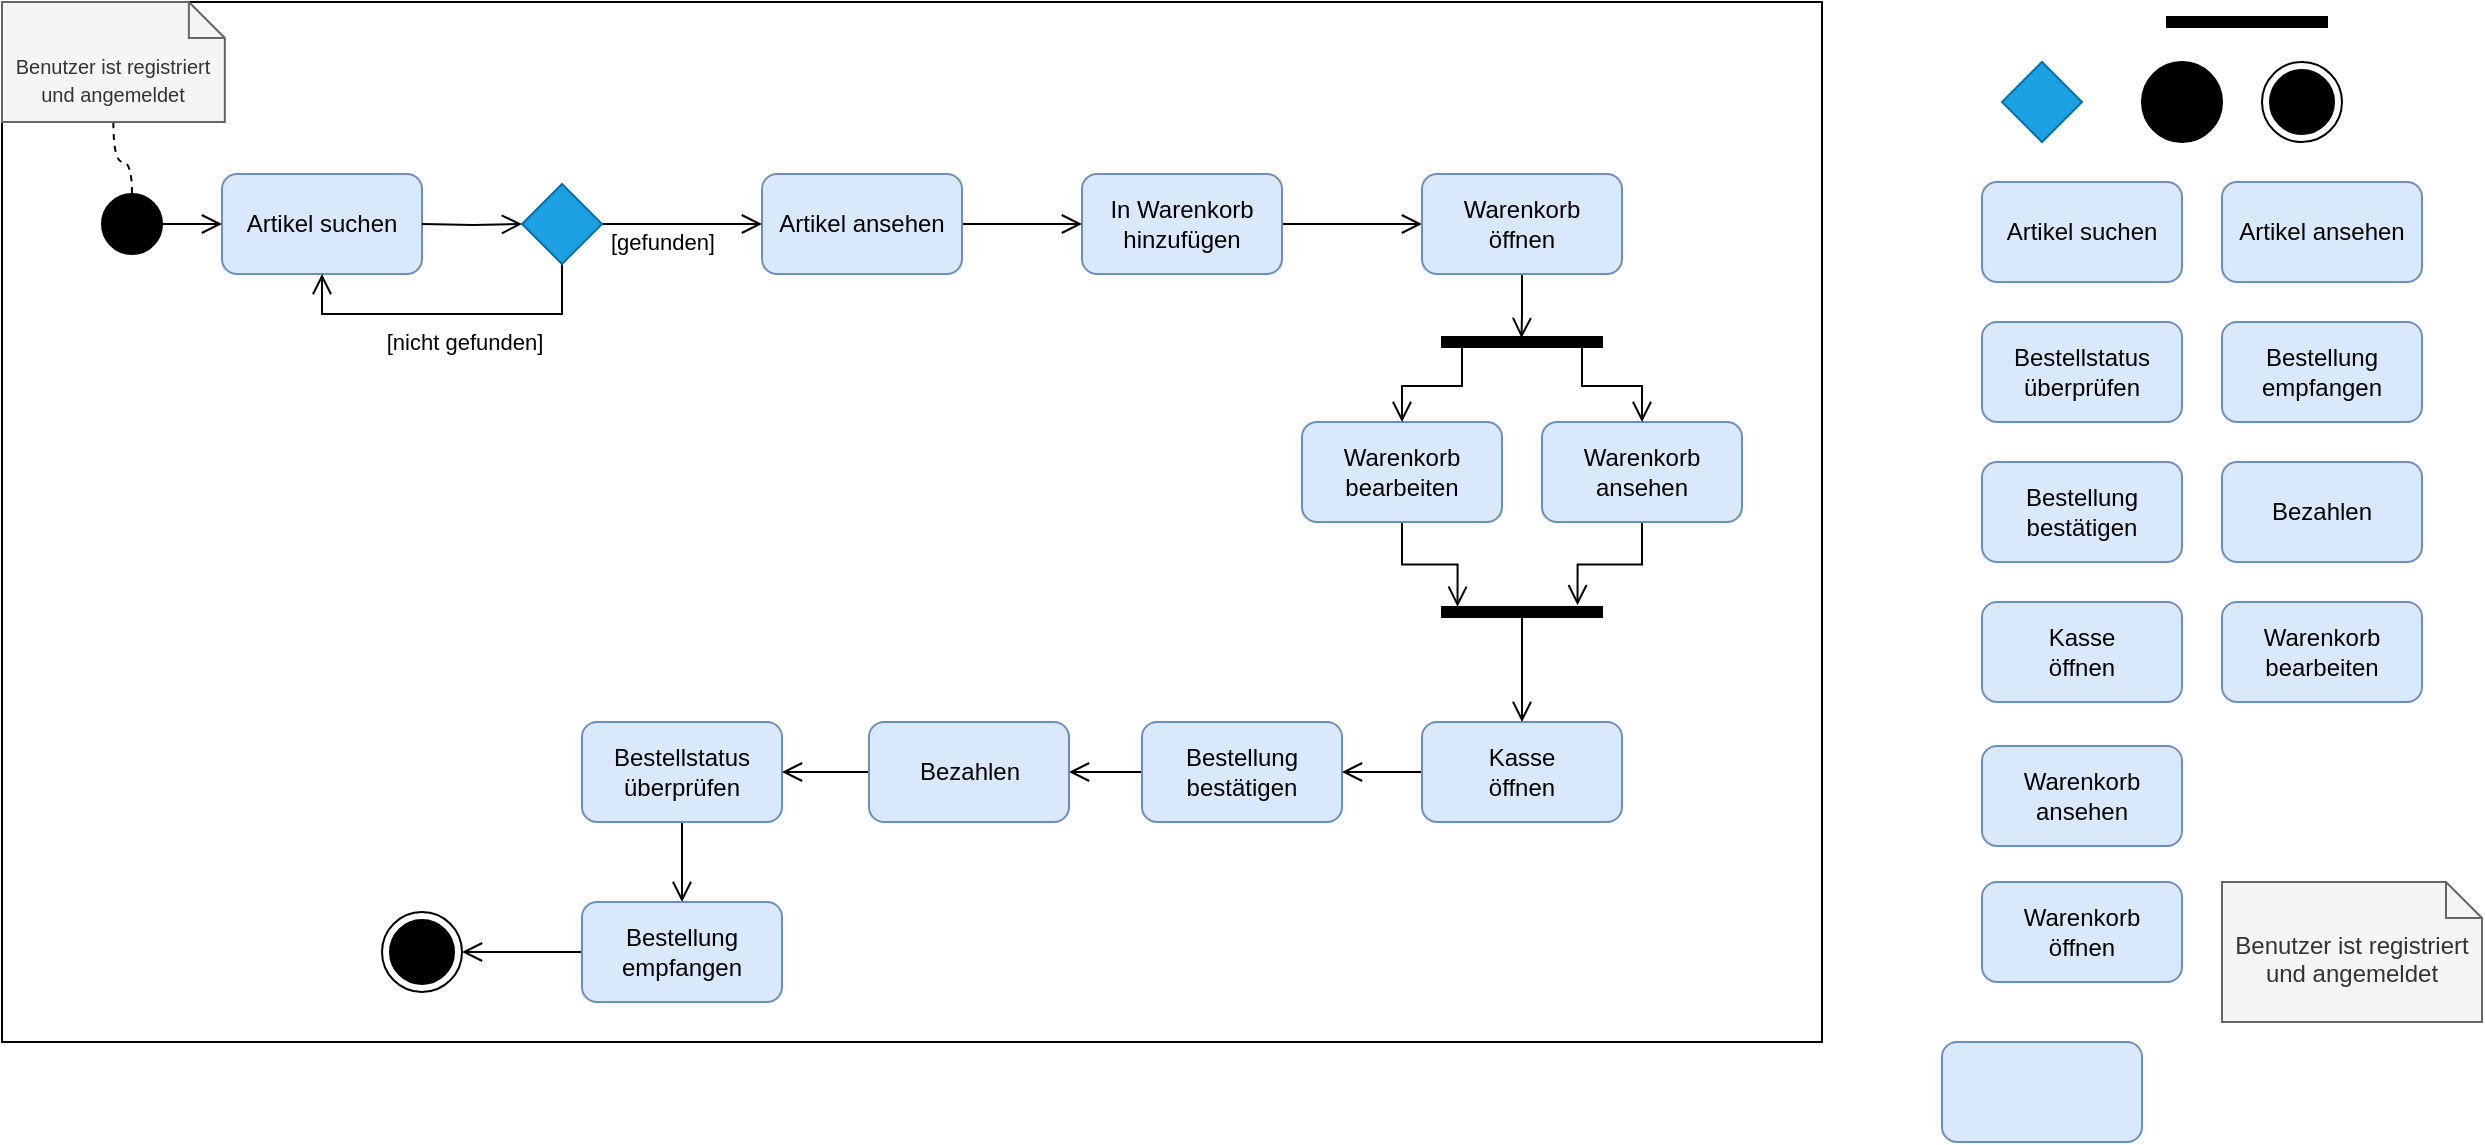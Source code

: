<mxfile version="20.5.3" type="github">
  <diagram id="ceIqSiCKN5g5D9J3uBrV" name="Seite-1">
    <mxGraphModel dx="1945" dy="-530" grid="1" gridSize="10" guides="1" tooltips="1" connect="1" arrows="1" fold="1" page="1" pageScale="1" pageWidth="827" pageHeight="1169" math="0" shadow="0">
      <root>
        <mxCell id="0" />
        <mxCell id="1" parent="0" />
        <mxCell id="LKf0_QzgHsAnqF3-CHD4-48" value="" style="rounded=0;whiteSpace=wrap;html=1;fontSize=16;fillColor=none;movable=0;resizable=0;rotatable=0;deletable=0;editable=0;connectable=0;" vertex="1" parent="1">
          <mxGeometry x="-40" y="1340" width="910" height="520" as="geometry" />
        </mxCell>
        <mxCell id="LKf0_QzgHsAnqF3-CHD4-2" value="" style="ellipse;fillColor=strokeColor;" vertex="1" parent="1">
          <mxGeometry x="1030" y="1370" width="40" height="40" as="geometry" />
        </mxCell>
        <mxCell id="LKf0_QzgHsAnqF3-CHD4-4" value="Artikel suchen" style="rounded=1;whiteSpace=wrap;html=1;fillColor=#dae8fc;strokeColor=#6c8ebf;" vertex="1" parent="1">
          <mxGeometry x="950" y="1430" width="100" height="50" as="geometry" />
        </mxCell>
        <mxCell id="LKf0_QzgHsAnqF3-CHD4-8" value="" style="rhombus;whiteSpace=wrap;html=1;fillColor=#1ba1e2;fontColor=#ffffff;strokeColor=#006EAF;" vertex="1" parent="1">
          <mxGeometry x="960" y="1370" width="40" height="40" as="geometry" />
        </mxCell>
        <mxCell id="LKf0_QzgHsAnqF3-CHD4-10" value="Artikel ansehen" style="rounded=1;whiteSpace=wrap;html=1;fillColor=#dae8fc;strokeColor=#6c8ebf;" vertex="1" parent="1">
          <mxGeometry x="1070" y="1430" width="100" height="50" as="geometry" />
        </mxCell>
        <mxCell id="LKf0_QzgHsAnqF3-CHD4-14" value="Warenkorb&lt;br&gt;öffnen" style="rounded=1;whiteSpace=wrap;html=1;fillColor=#dae8fc;strokeColor=#6c8ebf;" vertex="1" parent="1">
          <mxGeometry x="950" y="1780" width="100" height="50" as="geometry" />
        </mxCell>
        <mxCell id="LKf0_QzgHsAnqF3-CHD4-16" value="Bestellung&lt;br&gt;bestätigen" style="rounded=1;whiteSpace=wrap;html=1;fillColor=#dae8fc;strokeColor=#6c8ebf;" vertex="1" parent="1">
          <mxGeometry x="950" y="1570" width="100" height="50" as="geometry" />
        </mxCell>
        <mxCell id="LKf0_QzgHsAnqF3-CHD4-18" value="Bezahlen" style="rounded=1;whiteSpace=wrap;html=1;fillColor=#dae8fc;strokeColor=#6c8ebf;" vertex="1" parent="1">
          <mxGeometry x="1070" y="1570" width="100" height="50" as="geometry" />
        </mxCell>
        <mxCell id="LKf0_QzgHsAnqF3-CHD4-20" value="Bestellstatus&lt;br&gt;überprüfen" style="rounded=1;whiteSpace=wrap;html=1;fillColor=#dae8fc;strokeColor=#6c8ebf;" vertex="1" parent="1">
          <mxGeometry x="950" y="1500" width="100" height="50" as="geometry" />
        </mxCell>
        <mxCell id="LKf0_QzgHsAnqF3-CHD4-22" value="Bestellung&lt;br&gt;empfangen" style="rounded=1;whiteSpace=wrap;html=1;fillColor=#dae8fc;strokeColor=#6c8ebf;" vertex="1" parent="1">
          <mxGeometry x="1070" y="1500" width="100" height="50" as="geometry" />
        </mxCell>
        <mxCell id="LKf0_QzgHsAnqF3-CHD4-23" value="" style="ellipse;html=1;shape=endState;fillColor=strokeColor;" vertex="1" parent="1">
          <mxGeometry x="1090" y="1370" width="40" height="40" as="geometry" />
        </mxCell>
        <mxCell id="LKf0_QzgHsAnqF3-CHD4-25" value="Kasse&lt;br&gt;öffnen" style="rounded=1;whiteSpace=wrap;html=1;fillColor=#dae8fc;strokeColor=#6c8ebf;" vertex="1" parent="1">
          <mxGeometry x="950" y="1640" width="100" height="50" as="geometry" />
        </mxCell>
        <mxCell id="LKf0_QzgHsAnqF3-CHD4-30" value="Warenkorb&lt;br&gt;ansehen" style="rounded=1;whiteSpace=wrap;html=1;fillColor=#dae8fc;strokeColor=#6c8ebf;" vertex="1" parent="1">
          <mxGeometry x="950" y="1712" width="100" height="50" as="geometry" />
        </mxCell>
        <mxCell id="LKf0_QzgHsAnqF3-CHD4-32" value="Warenkorb&lt;br&gt;bearbeiten" style="rounded=1;whiteSpace=wrap;html=1;fillColor=#dae8fc;strokeColor=#6c8ebf;" vertex="1" parent="1">
          <mxGeometry x="1070" y="1640" width="100" height="50" as="geometry" />
        </mxCell>
        <mxCell id="LKf0_QzgHsAnqF3-CHD4-35" value="Benutzer ist registriert&lt;br&gt;und angemeldet" style="shape=note2;boundedLbl=1;whiteSpace=wrap;html=1;size=18;verticalAlign=top;align=center;fillColor=#f5f5f5;fontColor=#333333;strokeColor=#666666;" vertex="1" parent="1">
          <mxGeometry x="1070" y="1780" width="130" height="70" as="geometry" />
        </mxCell>
        <mxCell id="LKf0_QzgHsAnqF3-CHD4-37" value="" style="html=1;points=[];perimeter=orthogonalPerimeter;fillColor=strokeColor;rotation=90;" vertex="1" parent="1">
          <mxGeometry x="1080" y="1310" width="5" height="80" as="geometry" />
        </mxCell>
        <mxCell id="LKf0_QzgHsAnqF3-CHD4-125" style="edgeStyle=orthogonalEdgeStyle;rounded=0;orthogonalLoop=1;jettySize=auto;html=1;entryX=0;entryY=0.5;entryDx=0;entryDy=0;endArrow=open;endFill=0;startSize=8;endSize=8;" edge="1" parent="1" source="LKf0_QzgHsAnqF3-CHD4-41" target="LKf0_QzgHsAnqF3-CHD4-94">
          <mxGeometry relative="1" as="geometry" />
        </mxCell>
        <mxCell id="LKf0_QzgHsAnqF3-CHD4-41" value="In Warenkorb&lt;br&gt;hinzufügen" style="rounded=1;whiteSpace=wrap;html=1;fillColor=#dae8fc;strokeColor=#6c8ebf;" vertex="1" parent="1">
          <mxGeometry x="500" y="1426" width="100" height="50" as="geometry" />
        </mxCell>
        <mxCell id="LKf0_QzgHsAnqF3-CHD4-42" value="" style="rounded=1;whiteSpace=wrap;html=1;fillColor=#dae8fc;strokeColor=#6c8ebf;" vertex="1" parent="1">
          <mxGeometry x="930" y="1860" width="100" height="50" as="geometry" />
        </mxCell>
        <mxCell id="LKf0_QzgHsAnqF3-CHD4-85" value="Artikel suchen" style="rounded=1;whiteSpace=wrap;html=1;fillColor=#dae8fc;strokeColor=#6c8ebf;" vertex="1" parent="1">
          <mxGeometry x="70" y="1426" width="100" height="50" as="geometry" />
        </mxCell>
        <mxCell id="LKf0_QzgHsAnqF3-CHD4-138" style="edgeStyle=orthogonalEdgeStyle;rounded=0;orthogonalLoop=1;jettySize=auto;html=1;entryX=0.5;entryY=0;entryDx=0;entryDy=0;endArrow=open;endFill=0;startSize=8;endSize=8;" edge="1" parent="1" source="LKf0_QzgHsAnqF3-CHD4-87" target="LKf0_QzgHsAnqF3-CHD4-88">
          <mxGeometry relative="1" as="geometry" />
        </mxCell>
        <mxCell id="LKf0_QzgHsAnqF3-CHD4-87" value="Bestellstatus&lt;br&gt;überprüfen" style="rounded=1;whiteSpace=wrap;html=1;fillColor=#dae8fc;strokeColor=#6c8ebf;" vertex="1" parent="1">
          <mxGeometry x="250" y="1700" width="100" height="50" as="geometry" />
        </mxCell>
        <mxCell id="LKf0_QzgHsAnqF3-CHD4-140" style="edgeStyle=orthogonalEdgeStyle;rounded=0;orthogonalLoop=1;jettySize=auto;html=1;entryX=1;entryY=0.5;entryDx=0;entryDy=0;endArrow=open;endFill=0;startSize=8;endSize=8;" edge="1" parent="1" source="LKf0_QzgHsAnqF3-CHD4-88" target="LKf0_QzgHsAnqF3-CHD4-139">
          <mxGeometry relative="1" as="geometry" />
        </mxCell>
        <mxCell id="LKf0_QzgHsAnqF3-CHD4-88" value="Bestellung&lt;br&gt;empfangen" style="rounded=1;whiteSpace=wrap;html=1;fillColor=#dae8fc;strokeColor=#6c8ebf;" vertex="1" parent="1">
          <mxGeometry x="250" y="1790" width="100" height="50" as="geometry" />
        </mxCell>
        <mxCell id="LKf0_QzgHsAnqF3-CHD4-136" style="edgeStyle=orthogonalEdgeStyle;rounded=0;orthogonalLoop=1;jettySize=auto;html=1;endArrow=open;endFill=0;startSize=8;endSize=8;" edge="1" parent="1" source="LKf0_QzgHsAnqF3-CHD4-89" target="LKf0_QzgHsAnqF3-CHD4-90">
          <mxGeometry relative="1" as="geometry" />
        </mxCell>
        <mxCell id="LKf0_QzgHsAnqF3-CHD4-89" value="Bestellung&lt;br&gt;bestätigen" style="rounded=1;whiteSpace=wrap;html=1;fillColor=#dae8fc;strokeColor=#6c8ebf;" vertex="1" parent="1">
          <mxGeometry x="530" y="1700" width="100" height="50" as="geometry" />
        </mxCell>
        <mxCell id="LKf0_QzgHsAnqF3-CHD4-137" style="edgeStyle=orthogonalEdgeStyle;rounded=0;orthogonalLoop=1;jettySize=auto;html=1;entryX=1;entryY=0.5;entryDx=0;entryDy=0;endArrow=open;endFill=0;startSize=8;endSize=8;" edge="1" parent="1" source="LKf0_QzgHsAnqF3-CHD4-90" target="LKf0_QzgHsAnqF3-CHD4-87">
          <mxGeometry relative="1" as="geometry" />
        </mxCell>
        <mxCell id="LKf0_QzgHsAnqF3-CHD4-90" value="Bezahlen" style="rounded=1;whiteSpace=wrap;html=1;fillColor=#dae8fc;strokeColor=#6c8ebf;" vertex="1" parent="1">
          <mxGeometry x="393.5" y="1700" width="100" height="50" as="geometry" />
        </mxCell>
        <mxCell id="LKf0_QzgHsAnqF3-CHD4-135" style="edgeStyle=orthogonalEdgeStyle;rounded=0;orthogonalLoop=1;jettySize=auto;html=1;endArrow=open;endFill=0;startSize=8;endSize=8;" edge="1" parent="1" source="LKf0_QzgHsAnqF3-CHD4-91" target="LKf0_QzgHsAnqF3-CHD4-89">
          <mxGeometry relative="1" as="geometry" />
        </mxCell>
        <mxCell id="LKf0_QzgHsAnqF3-CHD4-91" value="Kasse&lt;br&gt;öffnen" style="rounded=1;whiteSpace=wrap;html=1;fillColor=#dae8fc;strokeColor=#6c8ebf;" vertex="1" parent="1">
          <mxGeometry x="670" y="1700" width="100" height="50" as="geometry" />
        </mxCell>
        <mxCell id="LKf0_QzgHsAnqF3-CHD4-133" style="edgeStyle=orthogonalEdgeStyle;rounded=0;orthogonalLoop=1;jettySize=auto;html=1;entryX=-0.02;entryY=0.903;entryDx=0;entryDy=0;entryPerimeter=0;endArrow=open;endFill=0;startSize=8;endSize=8;" edge="1" parent="1" source="LKf0_QzgHsAnqF3-CHD4-92" target="LKf0_QzgHsAnqF3-CHD4-131">
          <mxGeometry relative="1" as="geometry" />
        </mxCell>
        <mxCell id="LKf0_QzgHsAnqF3-CHD4-92" value="Warenkorb&lt;br&gt;bearbeiten" style="rounded=1;whiteSpace=wrap;html=1;fillColor=#dae8fc;strokeColor=#6c8ebf;" vertex="1" parent="1">
          <mxGeometry x="610" y="1550" width="100" height="50" as="geometry" />
        </mxCell>
        <mxCell id="LKf0_QzgHsAnqF3-CHD4-132" style="edgeStyle=orthogonalEdgeStyle;rounded=0;orthogonalLoop=1;jettySize=auto;html=1;entryX=-0.18;entryY=0.153;entryDx=0;entryDy=0;entryPerimeter=0;endArrow=open;endFill=0;startSize=8;endSize=8;" edge="1" parent="1" source="LKf0_QzgHsAnqF3-CHD4-93" target="LKf0_QzgHsAnqF3-CHD4-131">
          <mxGeometry relative="1" as="geometry" />
        </mxCell>
        <mxCell id="LKf0_QzgHsAnqF3-CHD4-93" value="Warenkorb&lt;br&gt;ansehen" style="rounded=1;whiteSpace=wrap;html=1;fillColor=#dae8fc;strokeColor=#6c8ebf;" vertex="1" parent="1">
          <mxGeometry x="730" y="1550" width="100" height="50" as="geometry" />
        </mxCell>
        <mxCell id="LKf0_QzgHsAnqF3-CHD4-130" style="edgeStyle=orthogonalEdgeStyle;rounded=0;orthogonalLoop=1;jettySize=auto;html=1;entryX=0.1;entryY=0.503;entryDx=0;entryDy=0;entryPerimeter=0;endArrow=open;endFill=0;startSize=8;endSize=8;" edge="1" parent="1" source="LKf0_QzgHsAnqF3-CHD4-94" target="LKf0_QzgHsAnqF3-CHD4-126">
          <mxGeometry relative="1" as="geometry" />
        </mxCell>
        <mxCell id="LKf0_QzgHsAnqF3-CHD4-94" value="Warenkorb&lt;br&gt;öffnen" style="rounded=1;whiteSpace=wrap;html=1;fillColor=#dae8fc;strokeColor=#6c8ebf;" vertex="1" parent="1">
          <mxGeometry x="670" y="1426" width="100" height="50" as="geometry" />
        </mxCell>
        <mxCell id="LKf0_QzgHsAnqF3-CHD4-99" style="edgeStyle=none;curved=1;rounded=0;orthogonalLoop=1;jettySize=auto;html=1;exitX=1;exitY=0.5;exitDx=0;exitDy=0;entryX=0;entryY=0.5;entryDx=0;entryDy=0;fontSize=12;endArrow=open;startSize=8;endSize=8;sourcePerimeterSpacing=8;targetPerimeterSpacing=8;" edge="1" parent="1" source="LKf0_QzgHsAnqF3-CHD4-98" target="LKf0_QzgHsAnqF3-CHD4-85">
          <mxGeometry relative="1" as="geometry" />
        </mxCell>
        <mxCell id="LKf0_QzgHsAnqF3-CHD4-98" value="" style="ellipse;fillColor=strokeColor;" vertex="1" parent="1">
          <mxGeometry x="10" y="1436" width="30" height="30" as="geometry" />
        </mxCell>
        <mxCell id="LKf0_QzgHsAnqF3-CHD4-117" style="edgeStyle=orthogonalEdgeStyle;rounded=0;orthogonalLoop=1;jettySize=auto;html=1;entryX=0;entryY=0.5;entryDx=0;entryDy=0;endArrow=open;endFill=0;startSize=8;endSize=8;" edge="1" parent="1" target="LKf0_QzgHsAnqF3-CHD4-123">
          <mxGeometry relative="1" as="geometry">
            <mxPoint x="170" y="1451" as="sourcePoint" />
          </mxGeometry>
        </mxCell>
        <mxCell id="LKf0_QzgHsAnqF3-CHD4-124" style="edgeStyle=orthogonalEdgeStyle;rounded=0;orthogonalLoop=1;jettySize=auto;html=1;entryX=0;entryY=0.5;entryDx=0;entryDy=0;endArrow=open;endFill=0;startSize=8;endSize=8;" edge="1" parent="1" source="LKf0_QzgHsAnqF3-CHD4-118" target="LKf0_QzgHsAnqF3-CHD4-41">
          <mxGeometry relative="1" as="geometry" />
        </mxCell>
        <mxCell id="LKf0_QzgHsAnqF3-CHD4-118" value="Artikel ansehen" style="rounded=1;whiteSpace=wrap;html=1;fillColor=#dae8fc;strokeColor=#6c8ebf;" vertex="1" parent="1">
          <mxGeometry x="340" y="1426" width="100" height="50" as="geometry" />
        </mxCell>
        <mxCell id="LKf0_QzgHsAnqF3-CHD4-119" style="edgeStyle=orthogonalEdgeStyle;rounded=0;orthogonalLoop=1;jettySize=auto;html=1;entryX=0.5;entryY=1;entryDx=0;entryDy=0;endArrow=open;endFill=0;startSize=8;endSize=8;" edge="1" parent="1" source="LKf0_QzgHsAnqF3-CHD4-123">
          <mxGeometry relative="1" as="geometry">
            <mxPoint x="120" y="1476" as="targetPoint" />
            <Array as="points">
              <mxPoint x="240" y="1496" />
              <mxPoint x="120" y="1496" />
            </Array>
          </mxGeometry>
        </mxCell>
        <mxCell id="LKf0_QzgHsAnqF3-CHD4-120" value="[nicht gefunden]" style="edgeLabel;html=1;align=center;verticalAlign=middle;resizable=0;points=[];" vertex="1" connectable="0" parent="LKf0_QzgHsAnqF3-CHD4-119">
          <mxGeometry x="-0.122" y="-2" relative="1" as="geometry">
            <mxPoint x="-2" y="16" as="offset" />
          </mxGeometry>
        </mxCell>
        <mxCell id="LKf0_QzgHsAnqF3-CHD4-121" style="edgeStyle=orthogonalEdgeStyle;rounded=0;orthogonalLoop=1;jettySize=auto;html=1;endArrow=open;endFill=0;startSize=8;endSize=8;" edge="1" parent="1" source="LKf0_QzgHsAnqF3-CHD4-123" target="LKf0_QzgHsAnqF3-CHD4-118">
          <mxGeometry relative="1" as="geometry" />
        </mxCell>
        <mxCell id="LKf0_QzgHsAnqF3-CHD4-122" value="[gefunden]" style="edgeLabel;html=1;align=center;verticalAlign=middle;resizable=0;points=[];" vertex="1" connectable="0" parent="LKf0_QzgHsAnqF3-CHD4-121">
          <mxGeometry x="-0.297" relative="1" as="geometry">
            <mxPoint x="2" y="9" as="offset" />
          </mxGeometry>
        </mxCell>
        <mxCell id="LKf0_QzgHsAnqF3-CHD4-123" value="" style="rhombus;whiteSpace=wrap;html=1;fillColor=#1ba1e2;fontColor=#ffffff;strokeColor=#006EAF;" vertex="1" parent="1">
          <mxGeometry x="220" y="1431" width="40" height="40" as="geometry" />
        </mxCell>
        <mxCell id="LKf0_QzgHsAnqF3-CHD4-128" style="edgeStyle=orthogonalEdgeStyle;rounded=0;orthogonalLoop=1;jettySize=auto;html=1;entryX=0.5;entryY=0;entryDx=0;entryDy=0;endArrow=open;endFill=0;startSize=8;endSize=8;" edge="1" parent="1" source="LKf0_QzgHsAnqF3-CHD4-126" target="LKf0_QzgHsAnqF3-CHD4-92">
          <mxGeometry relative="1" as="geometry">
            <Array as="points">
              <mxPoint x="690" y="1532" />
              <mxPoint x="660" y="1532" />
            </Array>
          </mxGeometry>
        </mxCell>
        <mxCell id="LKf0_QzgHsAnqF3-CHD4-129" style="edgeStyle=orthogonalEdgeStyle;rounded=0;orthogonalLoop=1;jettySize=auto;html=1;entryX=0.5;entryY=0;entryDx=0;entryDy=0;endArrow=open;endFill=0;startSize=8;endSize=8;" edge="1" parent="1" source="LKf0_QzgHsAnqF3-CHD4-126" target="LKf0_QzgHsAnqF3-CHD4-93">
          <mxGeometry relative="1" as="geometry">
            <Array as="points">
              <mxPoint x="750" y="1532" />
              <mxPoint x="780" y="1532" />
            </Array>
          </mxGeometry>
        </mxCell>
        <mxCell id="LKf0_QzgHsAnqF3-CHD4-126" value="" style="html=1;points=[];perimeter=orthogonalPerimeter;fillColor=strokeColor;rotation=90;" vertex="1" parent="1">
          <mxGeometry x="717.5" y="1470" width="5" height="80" as="geometry" />
        </mxCell>
        <mxCell id="LKf0_QzgHsAnqF3-CHD4-134" style="edgeStyle=orthogonalEdgeStyle;rounded=0;orthogonalLoop=1;jettySize=auto;html=1;entryX=0.5;entryY=0;entryDx=0;entryDy=0;endArrow=open;endFill=0;startSize=8;endSize=8;" edge="1" parent="1" source="LKf0_QzgHsAnqF3-CHD4-131" target="LKf0_QzgHsAnqF3-CHD4-91">
          <mxGeometry relative="1" as="geometry" />
        </mxCell>
        <mxCell id="LKf0_QzgHsAnqF3-CHD4-131" value="" style="html=1;points=[];perimeter=orthogonalPerimeter;fillColor=strokeColor;rotation=90;" vertex="1" parent="1">
          <mxGeometry x="717.5" y="1605" width="5" height="80" as="geometry" />
        </mxCell>
        <mxCell id="LKf0_QzgHsAnqF3-CHD4-139" value="" style="ellipse;html=1;shape=endState;fillColor=strokeColor;" vertex="1" parent="1">
          <mxGeometry x="150" y="1795" width="40" height="40" as="geometry" />
        </mxCell>
        <mxCell id="LKf0_QzgHsAnqF3-CHD4-143" style="edgeStyle=orthogonalEdgeStyle;rounded=0;orthogonalLoop=1;jettySize=auto;html=1;entryX=0.5;entryY=0;entryDx=0;entryDy=0;fontSize=10;endArrow=none;endFill=0;startSize=8;endSize=8;dashed=1;curved=1;" edge="1" parent="1" source="LKf0_QzgHsAnqF3-CHD4-142" target="LKf0_QzgHsAnqF3-CHD4-98">
          <mxGeometry relative="1" as="geometry" />
        </mxCell>
        <mxCell id="LKf0_QzgHsAnqF3-CHD4-142" value="&lt;font style=&quot;font-size: 10px;&quot;&gt;Benutzer ist registriert&lt;br&gt;und angemeldet&lt;/font&gt;" style="shape=note2;boundedLbl=1;whiteSpace=wrap;html=1;size=18;verticalAlign=top;align=center;fillColor=#f5f5f5;fontColor=#333333;strokeColor=#666666;" vertex="1" parent="1">
          <mxGeometry x="-40" y="1340" width="111.43" height="60" as="geometry" />
        </mxCell>
      </root>
    </mxGraphModel>
  </diagram>
</mxfile>

